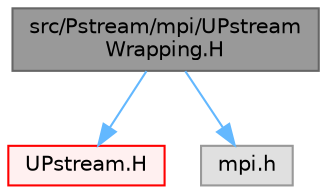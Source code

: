digraph "src/Pstream/mpi/UPstreamWrapping.H"
{
 // LATEX_PDF_SIZE
  bgcolor="transparent";
  edge [fontname=Helvetica,fontsize=10,labelfontname=Helvetica,labelfontsize=10];
  node [fontname=Helvetica,fontsize=10,shape=box,height=0.2,width=0.4];
  Node1 [id="Node000001",label="src/Pstream/mpi/UPstream\lWrapping.H",height=0.2,width=0.4,color="gray40", fillcolor="grey60", style="filled", fontcolor="black",tooltip="Functions to wrap MPI_Bcast, MPI_Allreduce, MPI_Iallreduce etc."];
  Node1 -> Node2 [id="edge1_Node000001_Node000002",color="steelblue1",style="solid",tooltip=" "];
  Node2 [id="Node000002",label="UPstream.H",height=0.2,width=0.4,color="red", fillcolor="#FFF0F0", style="filled",URL="$UPstream_8H.html",tooltip=" "];
  Node1 -> Node143 [id="edge2_Node000001_Node000143",color="steelblue1",style="solid",tooltip=" "];
  Node143 [id="Node000143",label="mpi.h",height=0.2,width=0.4,color="grey60", fillcolor="#E0E0E0", style="filled",tooltip=" "];
}
